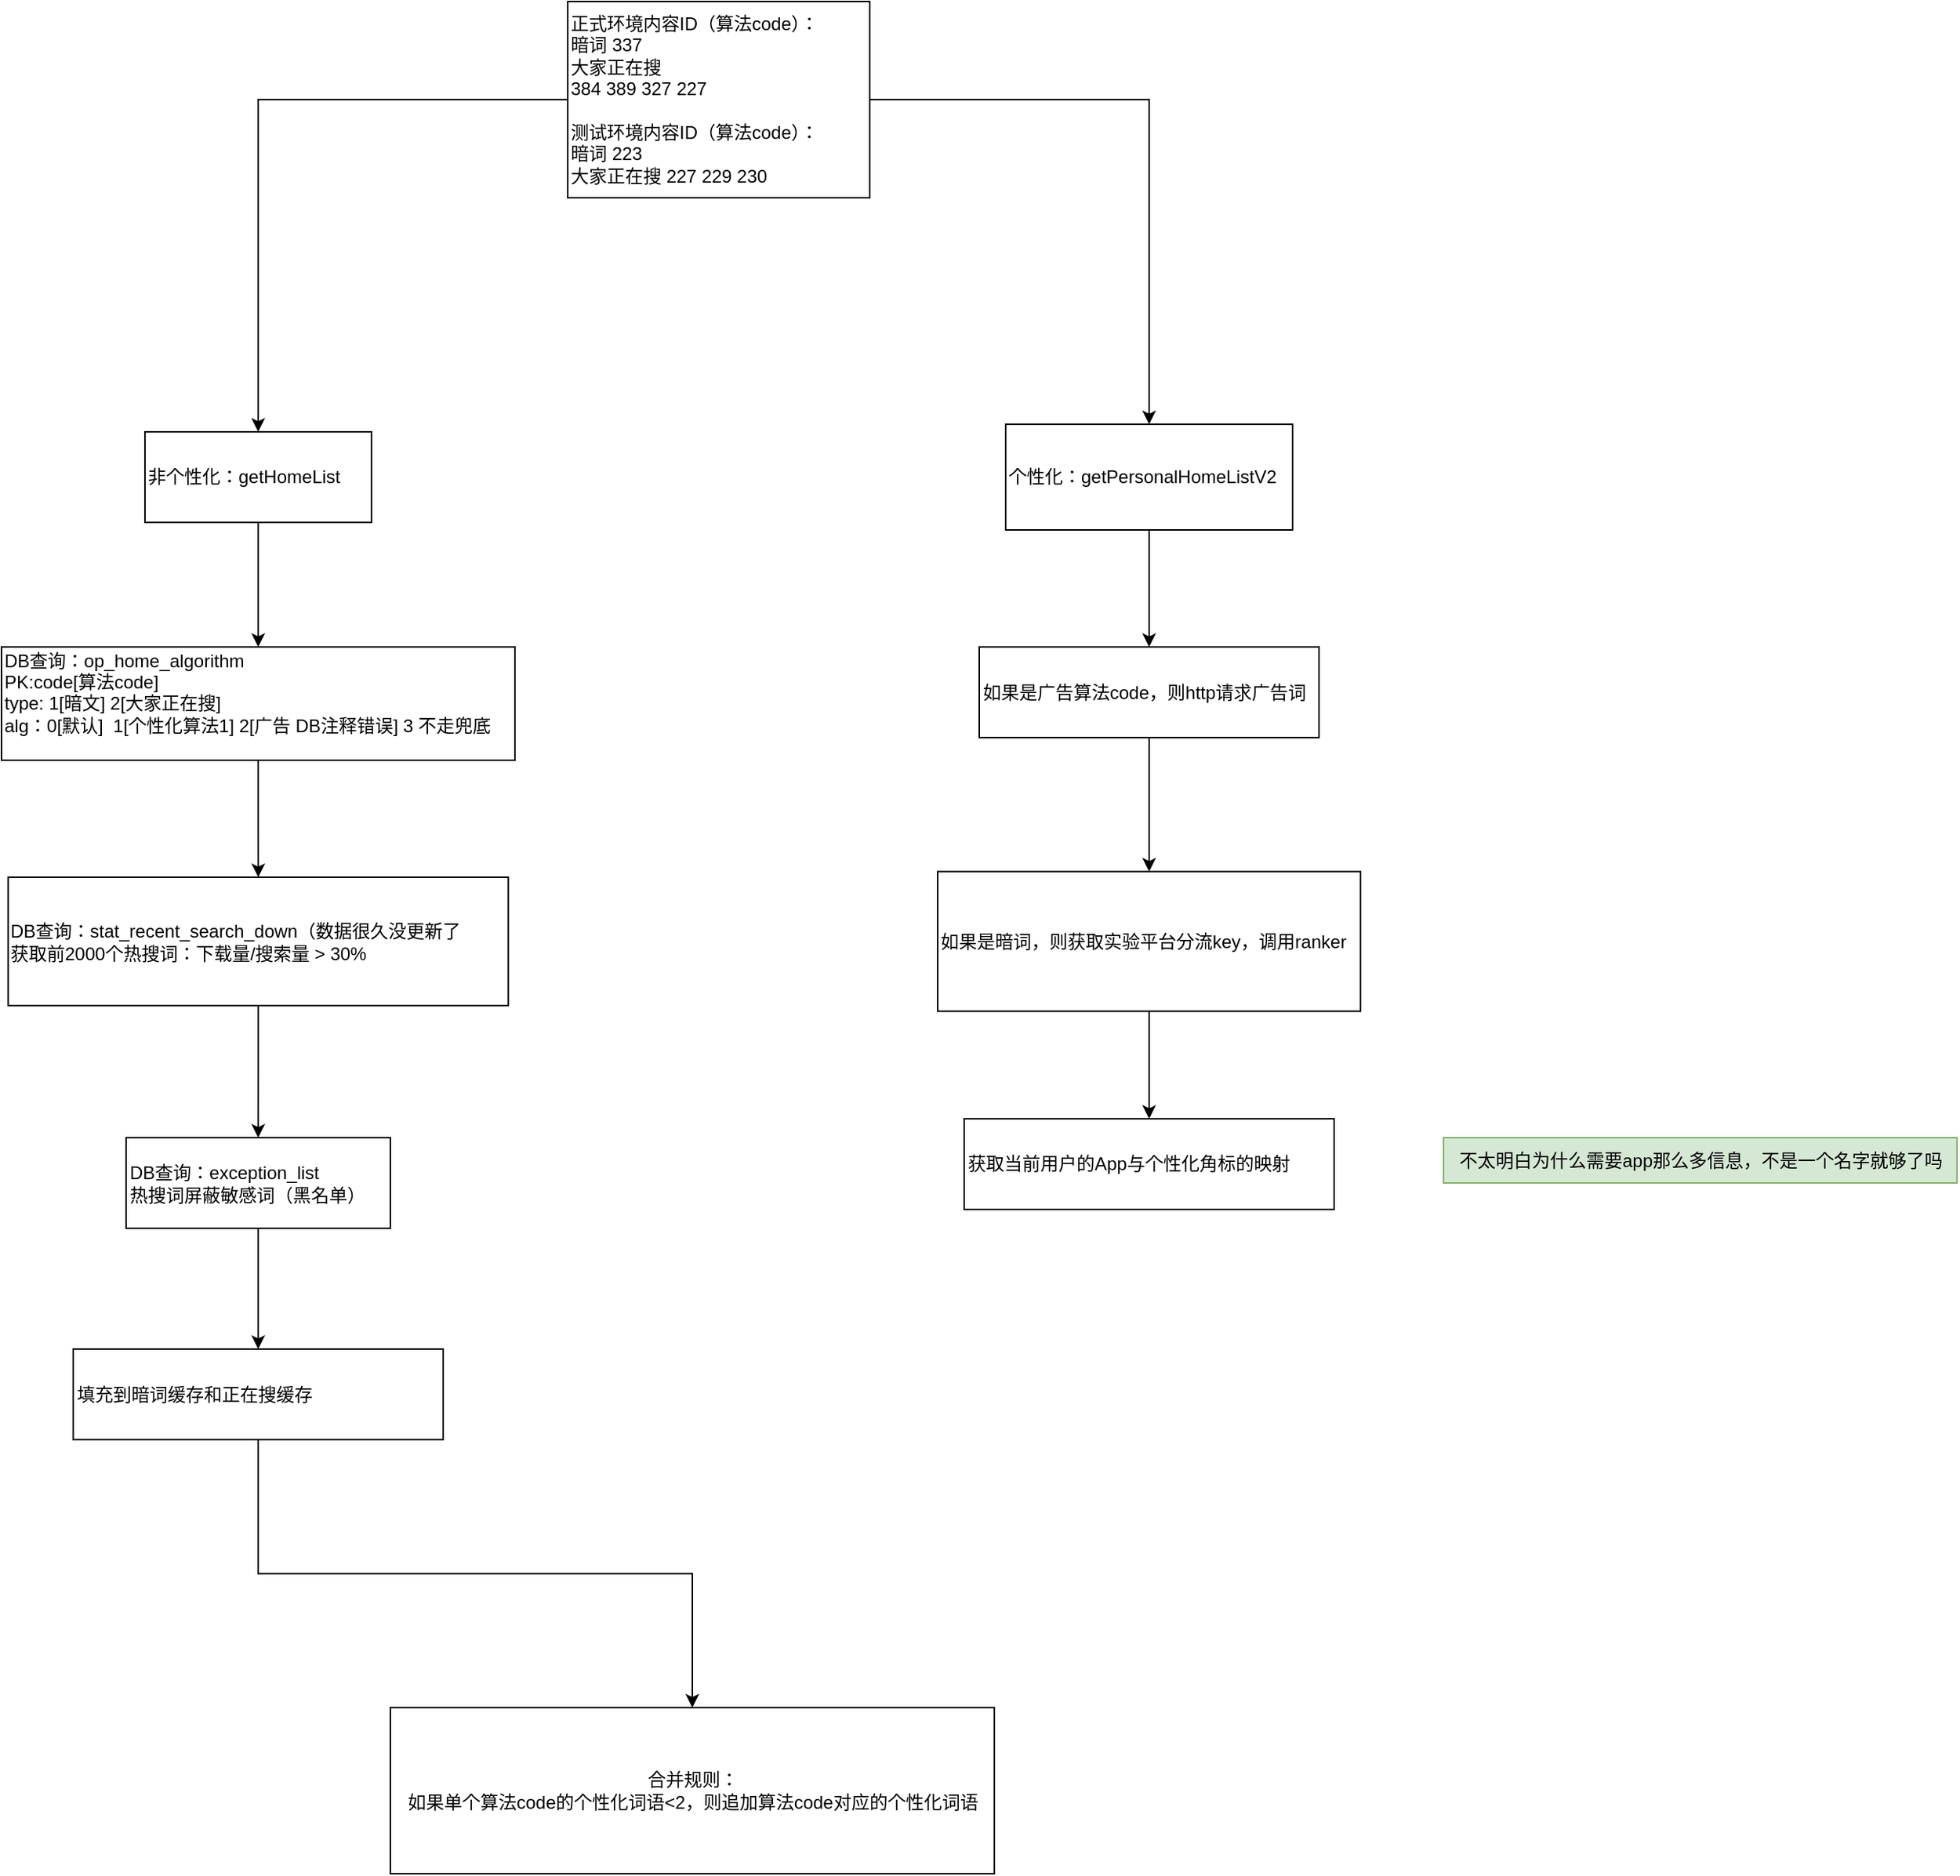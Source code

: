 <mxfile version="24.4.8" type="github">
  <diagram name="第 1 页" id="Cw7JuRhic6mHa8Vxboj5">
    <mxGraphModel dx="2112" dy="719" grid="1" gridSize="10" guides="1" tooltips="1" connect="1" arrows="1" fold="1" page="1" pageScale="1" pageWidth="827" pageHeight="1169" math="0" shadow="0">
      <root>
        <mxCell id="0" />
        <mxCell id="1" parent="0" />
        <mxCell id="DE0FPp-bvfPzOY9VbYr1-3" value="" style="edgeStyle=orthogonalEdgeStyle;rounded=0;orthogonalLoop=1;jettySize=auto;html=1;" edge="1" parent="1" source="DE0FPp-bvfPzOY9VbYr1-1" target="DE0FPp-bvfPzOY9VbYr1-2">
          <mxGeometry relative="1" as="geometry" />
        </mxCell>
        <mxCell id="DE0FPp-bvfPzOY9VbYr1-5" value="" style="edgeStyle=orthogonalEdgeStyle;rounded=0;orthogonalLoop=1;jettySize=auto;html=1;" edge="1" parent="1" source="DE0FPp-bvfPzOY9VbYr1-1" target="DE0FPp-bvfPzOY9VbYr1-4">
          <mxGeometry relative="1" as="geometry" />
        </mxCell>
        <mxCell id="DE0FPp-bvfPzOY9VbYr1-1" value="正式环境内容ID（算法code）：&lt;div&gt;&lt;div style=&quot;&quot;&gt;&lt;span style=&quot;background-color: initial;&quot;&gt;暗词 337&lt;/span&gt;&lt;/div&gt;&lt;div style=&quot;&quot;&gt;&lt;span style=&quot;background-color: initial;&quot;&gt;大家正在搜&lt;/span&gt;&lt;/div&gt;&lt;div style=&quot;&quot;&gt;&lt;span style=&quot;background-color: initial;&quot;&gt;384 389 327 227&lt;/span&gt;&lt;/div&gt;&lt;div style=&quot;&quot;&gt;&lt;span style=&quot;background-color: initial;&quot;&gt;&lt;br&gt;&lt;/span&gt;&lt;/div&gt;&lt;div&gt;测试环境内容ID（算法code）：&lt;/div&gt;&lt;div&gt;暗词 223&lt;/div&gt;&lt;div&gt;大家正在搜 227 229 230&lt;/div&gt;&lt;/div&gt;" style="whiteSpace=wrap;html=1;align=left;" vertex="1" parent="1">
          <mxGeometry x="310" width="200" height="130" as="geometry" />
        </mxCell>
        <mxCell id="DE0FPp-bvfPzOY9VbYr1-8" value="" style="edgeStyle=orthogonalEdgeStyle;rounded=0;orthogonalLoop=1;jettySize=auto;html=1;" edge="1" parent="1" source="DE0FPp-bvfPzOY9VbYr1-2" target="DE0FPp-bvfPzOY9VbYr1-7">
          <mxGeometry relative="1" as="geometry" />
        </mxCell>
        <mxCell id="DE0FPp-bvfPzOY9VbYr1-2" value="&lt;div&gt;非个性化：getHomeList&lt;br&gt;&lt;/div&gt;" style="whiteSpace=wrap;html=1;align=left;" vertex="1" parent="1">
          <mxGeometry x="30.01" y="285" width="150" height="60" as="geometry" />
        </mxCell>
        <mxCell id="DE0FPp-bvfPzOY9VbYr1-16" value="" style="edgeStyle=orthogonalEdgeStyle;rounded=0;orthogonalLoop=1;jettySize=auto;html=1;" edge="1" parent="1" source="DE0FPp-bvfPzOY9VbYr1-4" target="DE0FPp-bvfPzOY9VbYr1-15">
          <mxGeometry relative="1" as="geometry" />
        </mxCell>
        <mxCell id="DE0FPp-bvfPzOY9VbYr1-4" value="个性化：getPersonalHomeListV2" style="whiteSpace=wrap;html=1;align=left;" vertex="1" parent="1">
          <mxGeometry x="600" y="280" width="190" height="70" as="geometry" />
        </mxCell>
        <mxCell id="DE0FPp-bvfPzOY9VbYr1-6" value="合并规则：&lt;br&gt;如果单个算法code的个性化词语&amp;lt;2，则追加算法code对应的个性化词语" style="whiteSpace=wrap;html=1;" vertex="1" parent="1">
          <mxGeometry x="192.5" y="1130" width="400" height="110" as="geometry" />
        </mxCell>
        <mxCell id="DE0FPp-bvfPzOY9VbYr1-10" value="" style="edgeStyle=orthogonalEdgeStyle;rounded=0;orthogonalLoop=1;jettySize=auto;html=1;" edge="1" parent="1" source="DE0FPp-bvfPzOY9VbYr1-7" target="DE0FPp-bvfPzOY9VbYr1-9">
          <mxGeometry relative="1" as="geometry" />
        </mxCell>
        <mxCell id="DE0FPp-bvfPzOY9VbYr1-7" value="DB查询：op_home_algorithm&lt;br&gt;PK&lt;span style=&quot;background-color: initial;&quot;&gt;:code[算法code]&lt;/span&gt;&lt;div&gt;type: 1[暗文] 2[大家正在搜]&lt;br&gt;&lt;div&gt;&lt;span style=&quot;background-color: initial;&quot;&gt;alg：0[默认]&amp;nbsp; 1[个性化算法1] 2[广告 DB注释错误] 3 不走兜底&lt;/span&gt;&lt;/div&gt;&lt;div&gt;&lt;br&gt;&lt;/div&gt;&lt;/div&gt;" style="whiteSpace=wrap;html=1;align=left;" vertex="1" parent="1">
          <mxGeometry x="-64.99" y="427.5" width="340" height="75" as="geometry" />
        </mxCell>
        <mxCell id="DE0FPp-bvfPzOY9VbYr1-12" value="" style="edgeStyle=orthogonalEdgeStyle;rounded=0;orthogonalLoop=1;jettySize=auto;html=1;" edge="1" parent="1" source="DE0FPp-bvfPzOY9VbYr1-9" target="DE0FPp-bvfPzOY9VbYr1-11">
          <mxGeometry relative="1" as="geometry" />
        </mxCell>
        <mxCell id="DE0FPp-bvfPzOY9VbYr1-9" value="DB查询：stat_recent_search_down（数据很久没更新了&lt;br&gt;获取前2000个热搜词：下载量/搜索量 &amp;gt; 30%" style="whiteSpace=wrap;html=1;align=left;" vertex="1" parent="1">
          <mxGeometry x="-60.62" y="580" width="331.25" height="85" as="geometry" />
        </mxCell>
        <mxCell id="DE0FPp-bvfPzOY9VbYr1-14" value="" style="edgeStyle=orthogonalEdgeStyle;rounded=0;orthogonalLoop=1;jettySize=auto;html=1;" edge="1" parent="1" source="DE0FPp-bvfPzOY9VbYr1-11" target="DE0FPp-bvfPzOY9VbYr1-13">
          <mxGeometry relative="1" as="geometry" />
        </mxCell>
        <mxCell id="DE0FPp-bvfPzOY9VbYr1-11" value="DB查询：exception_list&lt;div&gt;热搜词屏蔽&lt;span style=&quot;background-color: initial;&quot;&gt;敏感词（黑名单）&lt;/span&gt;&lt;/div&gt;" style="whiteSpace=wrap;html=1;align=left;" vertex="1" parent="1">
          <mxGeometry x="17.5" y="752.5" width="175" height="60" as="geometry" />
        </mxCell>
        <mxCell id="DE0FPp-bvfPzOY9VbYr1-17" style="edgeStyle=orthogonalEdgeStyle;rounded=0;orthogonalLoop=1;jettySize=auto;html=1;entryX=0.5;entryY=0;entryDx=0;entryDy=0;" edge="1" parent="1" source="DE0FPp-bvfPzOY9VbYr1-13" target="DE0FPp-bvfPzOY9VbYr1-6">
          <mxGeometry relative="1" as="geometry" />
        </mxCell>
        <mxCell id="DE0FPp-bvfPzOY9VbYr1-13" value="填充到暗词缓存和正在搜缓存" style="whiteSpace=wrap;html=1;align=left;" vertex="1" parent="1">
          <mxGeometry x="-17.49" y="892.5" width="245" height="60" as="geometry" />
        </mxCell>
        <mxCell id="DE0FPp-bvfPzOY9VbYr1-19" value="" style="edgeStyle=orthogonalEdgeStyle;rounded=0;orthogonalLoop=1;jettySize=auto;html=1;" edge="1" parent="1" source="DE0FPp-bvfPzOY9VbYr1-15" target="DE0FPp-bvfPzOY9VbYr1-18">
          <mxGeometry relative="1" as="geometry" />
        </mxCell>
        <mxCell id="DE0FPp-bvfPzOY9VbYr1-15" value="如果是广告算法code，则http请求广告词" style="whiteSpace=wrap;html=1;align=left;" vertex="1" parent="1">
          <mxGeometry x="582.5" y="427.5" width="225" height="60" as="geometry" />
        </mxCell>
        <mxCell id="DE0FPp-bvfPzOY9VbYr1-21" value="" style="edgeStyle=orthogonalEdgeStyle;rounded=0;orthogonalLoop=1;jettySize=auto;html=1;" edge="1" parent="1" source="DE0FPp-bvfPzOY9VbYr1-18" target="DE0FPp-bvfPzOY9VbYr1-20">
          <mxGeometry relative="1" as="geometry" />
        </mxCell>
        <mxCell id="DE0FPp-bvfPzOY9VbYr1-18" value="如果是暗词，则获取实验平台分流key，调用ranker" style="whiteSpace=wrap;html=1;align=left;" vertex="1" parent="1">
          <mxGeometry x="555" y="576.25" width="280" height="92.5" as="geometry" />
        </mxCell>
        <mxCell id="DE0FPp-bvfPzOY9VbYr1-20" value="获取当前用户的App与个性化角标的映射" style="whiteSpace=wrap;html=1;align=left;" vertex="1" parent="1">
          <mxGeometry x="572.5" y="740" width="245" height="60" as="geometry" />
        </mxCell>
        <mxCell id="DE0FPp-bvfPzOY9VbYr1-23" value="不太明白为什么需要app那么多信息，不是一个名字就够了吗" style="text;html=1;align=center;verticalAlign=middle;resizable=0;points=[];autosize=1;strokeColor=#82b366;fillColor=#d5e8d4;" vertex="1" parent="1">
          <mxGeometry x="890" y="752.5" width="340" height="30" as="geometry" />
        </mxCell>
      </root>
    </mxGraphModel>
  </diagram>
</mxfile>

